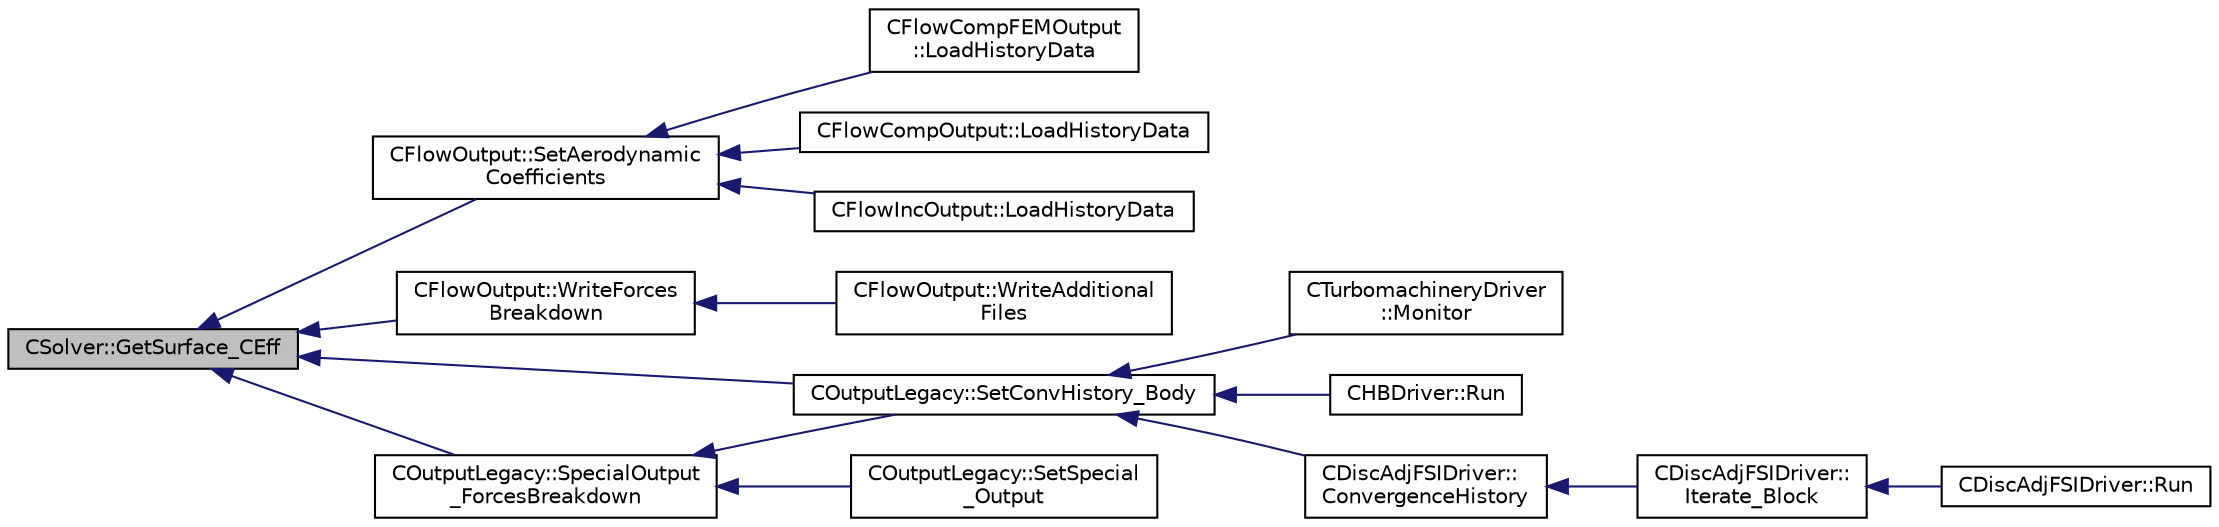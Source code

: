 digraph "CSolver::GetSurface_CEff"
{
  edge [fontname="Helvetica",fontsize="10",labelfontname="Helvetica",labelfontsize="10"];
  node [fontname="Helvetica",fontsize="10",shape=record];
  rankdir="LR";
  Node2427 [label="CSolver::GetSurface_CEff",height=0.2,width=0.4,color="black", fillcolor="grey75", style="filled", fontcolor="black"];
  Node2427 -> Node2428 [dir="back",color="midnightblue",fontsize="10",style="solid",fontname="Helvetica"];
  Node2428 [label="CFlowOutput::SetAerodynamic\lCoefficients",height=0.2,width=0.4,color="black", fillcolor="white", style="filled",URL="$class_c_flow_output.html#a849b56a2455df612cf6ab01f6dfacb3c",tooltip="Set the value of the aerodynamic coefficients. "];
  Node2428 -> Node2429 [dir="back",color="midnightblue",fontsize="10",style="solid",fontname="Helvetica"];
  Node2429 [label="CFlowCompFEMOutput\l::LoadHistoryData",height=0.2,width=0.4,color="black", fillcolor="white", style="filled",URL="$class_c_flow_comp_f_e_m_output.html#a0a4561b8ab0dffd1052f884062fd9710",tooltip="Load the history output field values. "];
  Node2428 -> Node2430 [dir="back",color="midnightblue",fontsize="10",style="solid",fontname="Helvetica"];
  Node2430 [label="CFlowCompOutput::LoadHistoryData",height=0.2,width=0.4,color="black", fillcolor="white", style="filled",URL="$class_c_flow_comp_output.html#a393cb19a691990ee6e88f844eccc79ed",tooltip="Load the history output field values. "];
  Node2428 -> Node2431 [dir="back",color="midnightblue",fontsize="10",style="solid",fontname="Helvetica"];
  Node2431 [label="CFlowIncOutput::LoadHistoryData",height=0.2,width=0.4,color="black", fillcolor="white", style="filled",URL="$class_c_flow_inc_output.html#a466112efa2e3a89cdd2456701a0480b5",tooltip="Load the history output field values. "];
  Node2427 -> Node2432 [dir="back",color="midnightblue",fontsize="10",style="solid",fontname="Helvetica"];
  Node2432 [label="CFlowOutput::WriteForces\lBreakdown",height=0.2,width=0.4,color="black", fillcolor="white", style="filled",URL="$class_c_flow_output.html#afacedef2006aa6fcf8c9a312b5f4430c",tooltip="Write the forces breakdown file. "];
  Node2432 -> Node2433 [dir="back",color="midnightblue",fontsize="10",style="solid",fontname="Helvetica"];
  Node2433 [label="CFlowOutput::WriteAdditional\lFiles",height=0.2,width=0.4,color="black", fillcolor="white", style="filled",URL="$class_c_flow_output.html#aaac3fb7b2575967b157c306065ab1ea8",tooltip="Write any additional files defined for the current solver. "];
  Node2427 -> Node2434 [dir="back",color="midnightblue",fontsize="10",style="solid",fontname="Helvetica"];
  Node2434 [label="COutputLegacy::SetConvHistory_Body",height=0.2,width=0.4,color="black", fillcolor="white", style="filled",URL="$class_c_output_legacy.html#a217cc0d778a3828499189a9debee47c6",tooltip="Write the history file and the convergence on the screen for serial computations. ..."];
  Node2434 -> Node2435 [dir="back",color="midnightblue",fontsize="10",style="solid",fontname="Helvetica"];
  Node2435 [label="CTurbomachineryDriver\l::Monitor",height=0.2,width=0.4,color="black", fillcolor="white", style="filled",URL="$class_c_turbomachinery_driver.html#a41d7b50bbacef68eb5436293ebb2da4f",tooltip="Monitor the computation. "];
  Node2434 -> Node2436 [dir="back",color="midnightblue",fontsize="10",style="solid",fontname="Helvetica"];
  Node2436 [label="CHBDriver::Run",height=0.2,width=0.4,color="black", fillcolor="white", style="filled",URL="$class_c_h_b_driver.html#a98c0448a8e0404845ee54e25b62eaea9",tooltip="Run a single iteration of a Harmonic Balance problem. "];
  Node2434 -> Node2437 [dir="back",color="midnightblue",fontsize="10",style="solid",fontname="Helvetica"];
  Node2437 [label="CDiscAdjFSIDriver::\lConvergenceHistory",height=0.2,width=0.4,color="black", fillcolor="white", style="filled",URL="$class_c_disc_adj_f_s_i_driver.html#a139dfa2442613879f2b15f28a09c2bd5",tooltip="Output the convergence history. "];
  Node2437 -> Node2438 [dir="back",color="midnightblue",fontsize="10",style="solid",fontname="Helvetica"];
  Node2438 [label="CDiscAdjFSIDriver::\lIterate_Block",height=0.2,width=0.4,color="black", fillcolor="white", style="filled",URL="$class_c_disc_adj_f_s_i_driver.html#a84949f139fa795b7d34d6ff77e82eb5c",tooltip="Iterate a certain block for adjoint FSI - may be the whole set of variables or independent and subite..."];
  Node2438 -> Node2439 [dir="back",color="midnightblue",fontsize="10",style="solid",fontname="Helvetica"];
  Node2439 [label="CDiscAdjFSIDriver::Run",height=0.2,width=0.4,color="black", fillcolor="white", style="filled",URL="$class_c_disc_adj_f_s_i_driver.html#a2e965d6e9c4dcfc296077cae225cab21",tooltip="Run a Discrete Adjoint iteration for the FSI problem. "];
  Node2427 -> Node2440 [dir="back",color="midnightblue",fontsize="10",style="solid",fontname="Helvetica"];
  Node2440 [label="COutputLegacy::SpecialOutput\l_ForcesBreakdown",height=0.2,width=0.4,color="black", fillcolor="white", style="filled",URL="$class_c_output_legacy.html#ab1ca98c0c4b16e9b75f06744e10d47c8",tooltip="Write the history file and the convergence on the screen for serial computations. ..."];
  Node2440 -> Node2434 [dir="back",color="midnightblue",fontsize="10",style="solid",fontname="Helvetica"];
  Node2440 -> Node2441 [dir="back",color="midnightblue",fontsize="10",style="solid",fontname="Helvetica"];
  Node2441 [label="COutputLegacy::SetSpecial\l_Output",height=0.2,width=0.4,color="black", fillcolor="white", style="filled",URL="$class_c_output_legacy.html#ab087aa06a268f2a2b96ead0cd32c0c41",tooltip="Writes the special output files. "];
}
